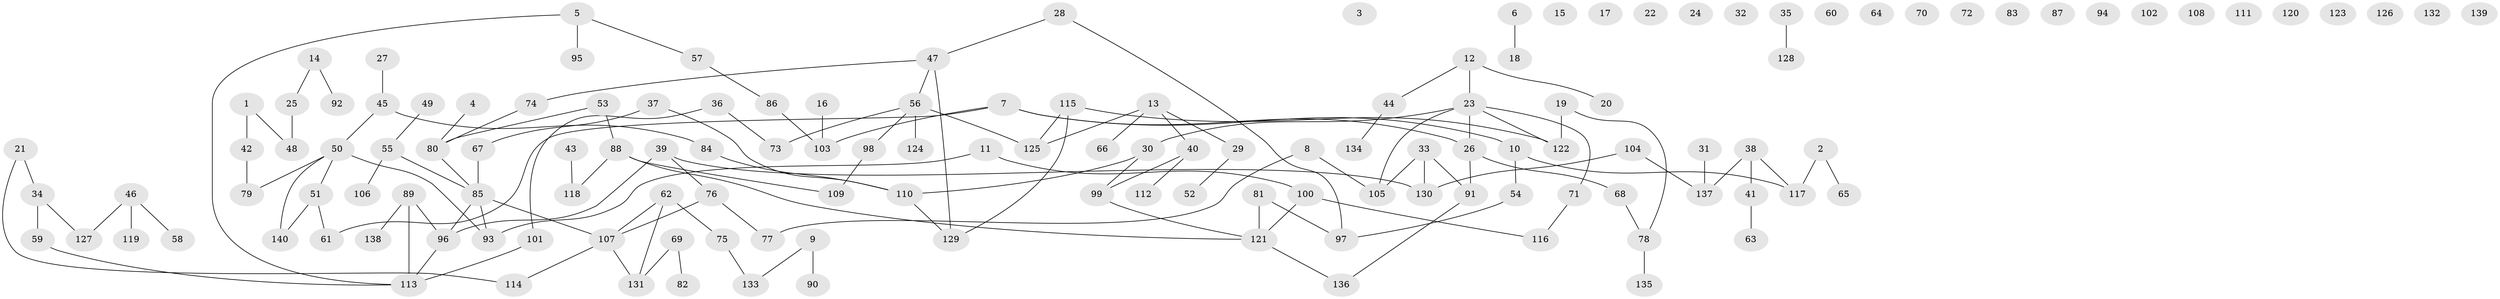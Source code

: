 // coarse degree distribution, {2: 0.21212121212121213, 1: 0.3333333333333333, 5: 0.030303030303030304, 8: 0.06060606060606061, 3: 0.15151515151515152, 7: 0.09090909090909091, 4: 0.12121212121212122}
// Generated by graph-tools (version 1.1) at 2025/35/03/04/25 23:35:55]
// undirected, 140 vertices, 141 edges
graph export_dot {
  node [color=gray90,style=filled];
  1;
  2;
  3;
  4;
  5;
  6;
  7;
  8;
  9;
  10;
  11;
  12;
  13;
  14;
  15;
  16;
  17;
  18;
  19;
  20;
  21;
  22;
  23;
  24;
  25;
  26;
  27;
  28;
  29;
  30;
  31;
  32;
  33;
  34;
  35;
  36;
  37;
  38;
  39;
  40;
  41;
  42;
  43;
  44;
  45;
  46;
  47;
  48;
  49;
  50;
  51;
  52;
  53;
  54;
  55;
  56;
  57;
  58;
  59;
  60;
  61;
  62;
  63;
  64;
  65;
  66;
  67;
  68;
  69;
  70;
  71;
  72;
  73;
  74;
  75;
  76;
  77;
  78;
  79;
  80;
  81;
  82;
  83;
  84;
  85;
  86;
  87;
  88;
  89;
  90;
  91;
  92;
  93;
  94;
  95;
  96;
  97;
  98;
  99;
  100;
  101;
  102;
  103;
  104;
  105;
  106;
  107;
  108;
  109;
  110;
  111;
  112;
  113;
  114;
  115;
  116;
  117;
  118;
  119;
  120;
  121;
  122;
  123;
  124;
  125;
  126;
  127;
  128;
  129;
  130;
  131;
  132;
  133;
  134;
  135;
  136;
  137;
  138;
  139;
  140;
  1 -- 42;
  1 -- 48;
  2 -- 65;
  2 -- 117;
  4 -- 80;
  5 -- 57;
  5 -- 95;
  5 -- 113;
  6 -- 18;
  7 -- 10;
  7 -- 26;
  7 -- 61;
  7 -- 103;
  8 -- 77;
  8 -- 105;
  9 -- 90;
  9 -- 133;
  10 -- 54;
  10 -- 117;
  11 -- 93;
  11 -- 100;
  12 -- 20;
  12 -- 23;
  12 -- 44;
  13 -- 29;
  13 -- 40;
  13 -- 66;
  13 -- 125;
  14 -- 25;
  14 -- 92;
  16 -- 103;
  19 -- 78;
  19 -- 122;
  21 -- 34;
  21 -- 114;
  23 -- 26;
  23 -- 30;
  23 -- 71;
  23 -- 105;
  23 -- 122;
  25 -- 48;
  26 -- 68;
  26 -- 91;
  27 -- 45;
  28 -- 47;
  28 -- 97;
  29 -- 52;
  30 -- 99;
  30 -- 110;
  31 -- 137;
  33 -- 91;
  33 -- 105;
  33 -- 130;
  34 -- 59;
  34 -- 127;
  35 -- 128;
  36 -- 73;
  36 -- 101;
  37 -- 67;
  37 -- 110;
  38 -- 41;
  38 -- 117;
  38 -- 137;
  39 -- 76;
  39 -- 96;
  39 -- 130;
  40 -- 99;
  40 -- 112;
  41 -- 63;
  42 -- 79;
  43 -- 118;
  44 -- 134;
  45 -- 50;
  45 -- 84;
  46 -- 58;
  46 -- 119;
  46 -- 127;
  47 -- 56;
  47 -- 74;
  47 -- 129;
  49 -- 55;
  50 -- 51;
  50 -- 79;
  50 -- 93;
  50 -- 140;
  51 -- 61;
  51 -- 140;
  53 -- 80;
  53 -- 88;
  54 -- 97;
  55 -- 85;
  55 -- 106;
  56 -- 73;
  56 -- 98;
  56 -- 124;
  56 -- 125;
  57 -- 86;
  59 -- 113;
  62 -- 75;
  62 -- 107;
  62 -- 131;
  67 -- 85;
  68 -- 78;
  69 -- 82;
  69 -- 131;
  71 -- 116;
  74 -- 80;
  75 -- 133;
  76 -- 77;
  76 -- 107;
  78 -- 135;
  80 -- 85;
  81 -- 97;
  81 -- 121;
  84 -- 110;
  85 -- 93;
  85 -- 96;
  85 -- 107;
  86 -- 103;
  88 -- 109;
  88 -- 118;
  88 -- 121;
  89 -- 96;
  89 -- 113;
  89 -- 138;
  91 -- 136;
  96 -- 113;
  98 -- 109;
  99 -- 121;
  100 -- 116;
  100 -- 121;
  101 -- 113;
  104 -- 130;
  104 -- 137;
  107 -- 114;
  107 -- 131;
  110 -- 129;
  115 -- 122;
  115 -- 125;
  115 -- 129;
  121 -- 136;
}
